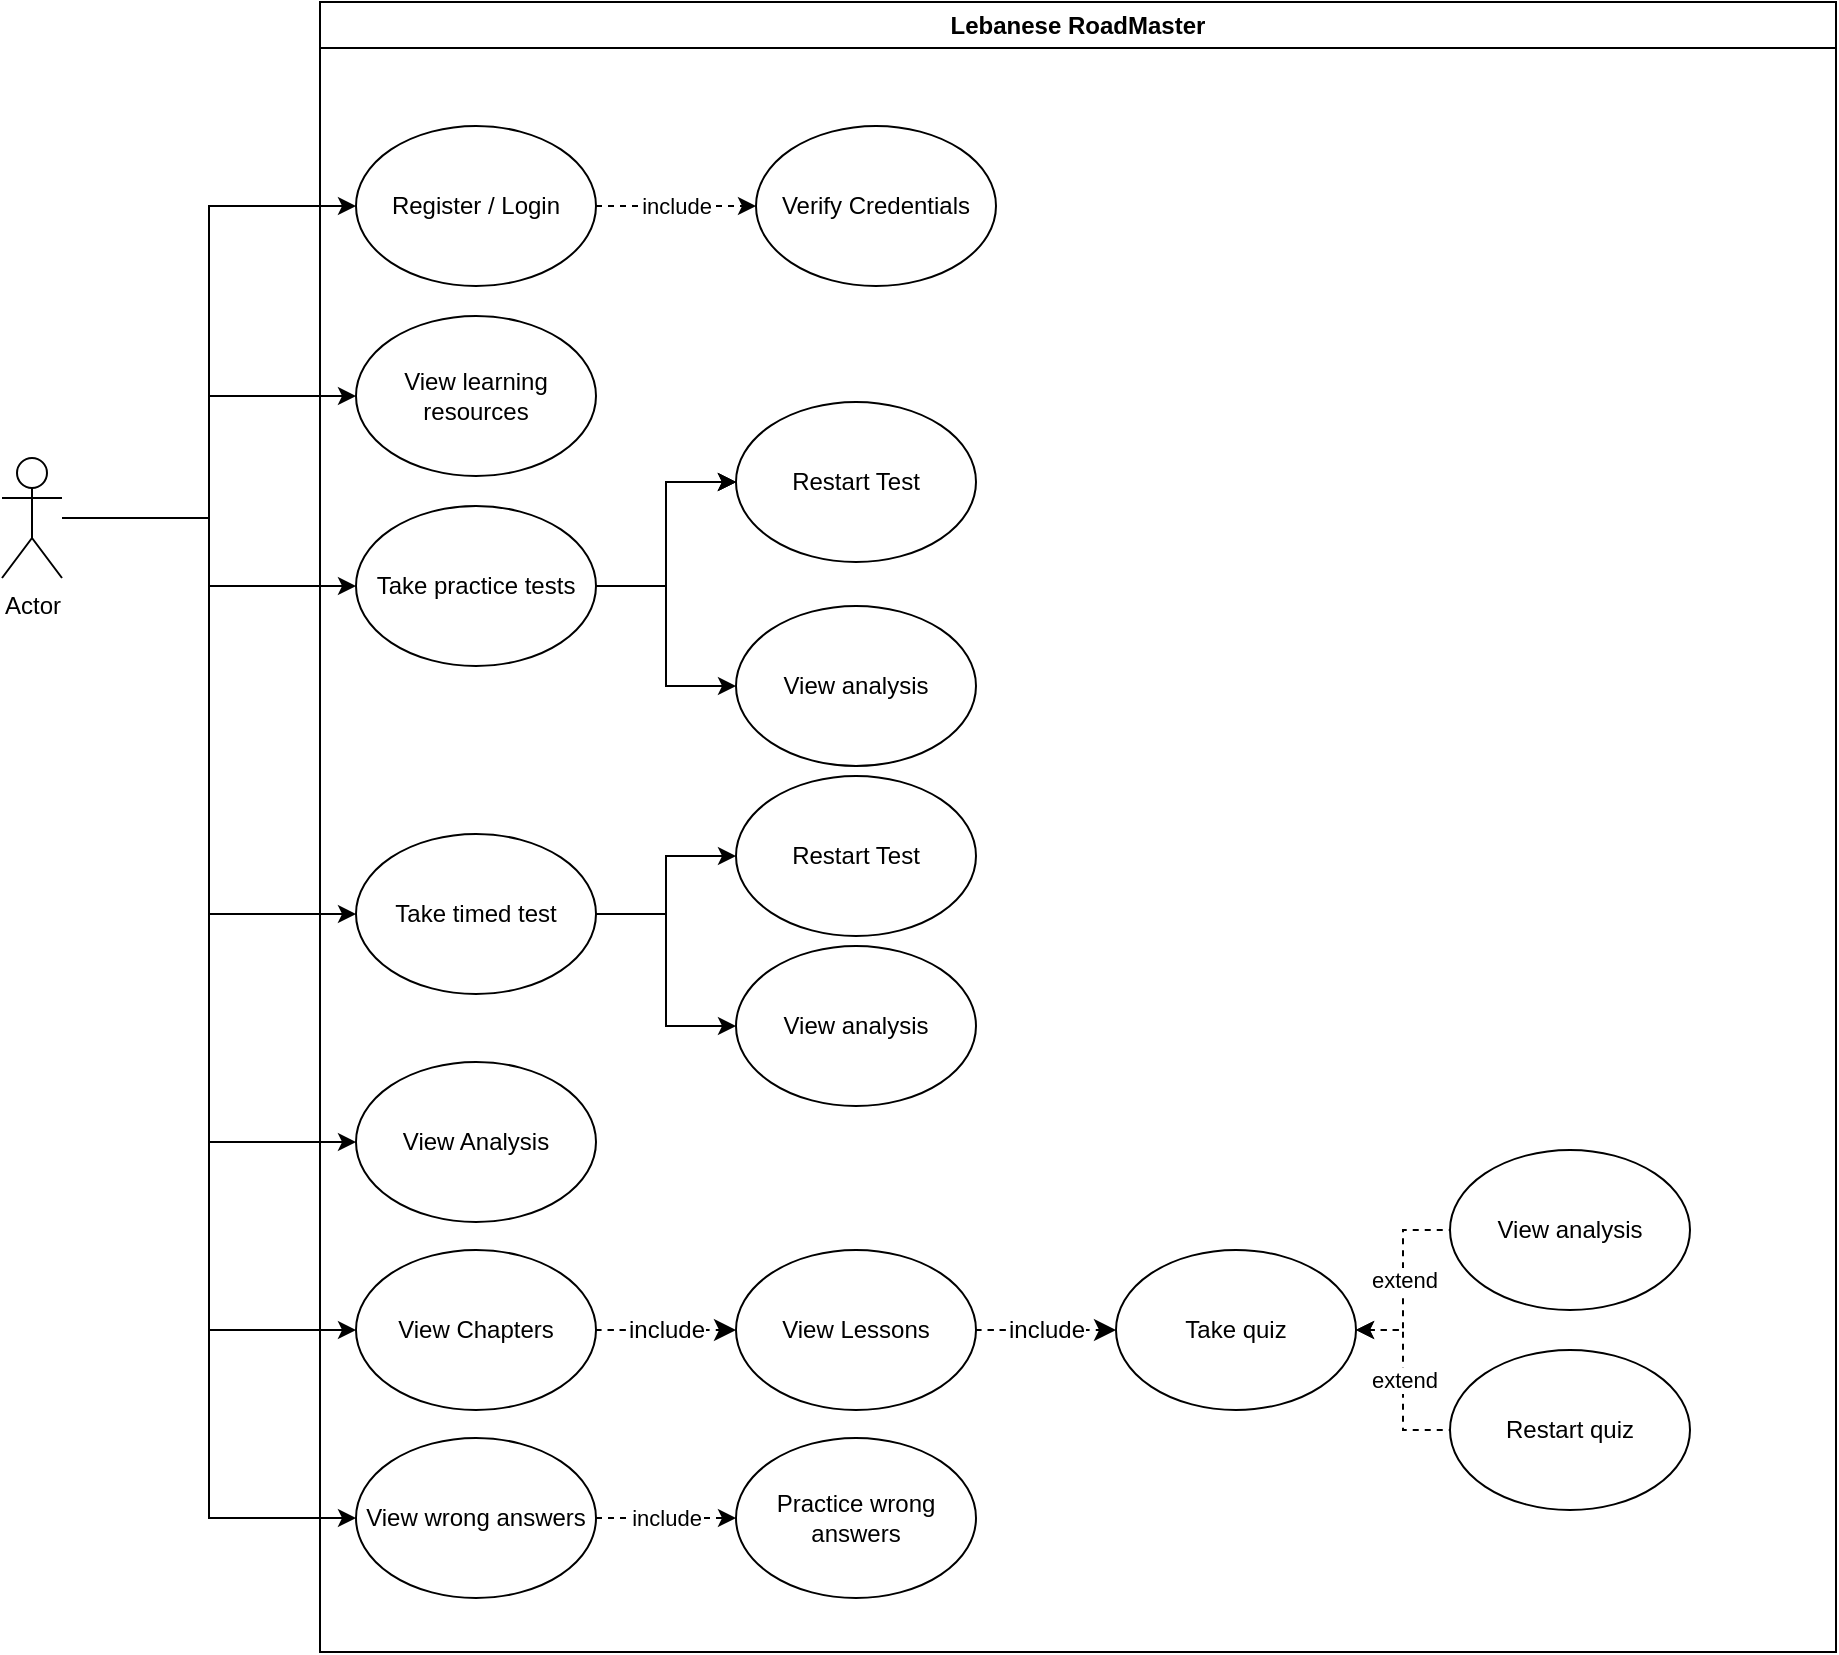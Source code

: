 <mxfile version="24.1.0" type="github">
  <diagram name="Page-1" id="a9nXN2quE7T6uwVGuVTD">
    <mxGraphModel dx="2197" dy="1737" grid="0" gridSize="10" guides="1" tooltips="1" connect="1" arrows="1" fold="1" page="0" pageScale="1" pageWidth="827" pageHeight="1169" math="0" shadow="0">
      <root>
        <mxCell id="0" />
        <mxCell id="1" parent="0" />
        <mxCell id="gtIS12oJgEHRc71Ok89v-1" value="Lebanese RoadMaster" style="swimlane;whiteSpace=wrap;html=1;" parent="1" vertex="1">
          <mxGeometry x="-372" y="-737" width="758" height="825" as="geometry" />
        </mxCell>
        <mxCell id="3jgQWHD6T8PO69y9kGVe-14" value="include" style="edgeStyle=orthogonalEdgeStyle;rounded=0;orthogonalLoop=1;jettySize=auto;html=1;dashed=1;" edge="1" parent="gtIS12oJgEHRc71Ok89v-1" source="gtIS12oJgEHRc71Ok89v-5" target="3jgQWHD6T8PO69y9kGVe-13">
          <mxGeometry relative="1" as="geometry" />
        </mxCell>
        <mxCell id="gtIS12oJgEHRc71Ok89v-5" value="Register / Login" style="ellipse;whiteSpace=wrap;html=1;" parent="gtIS12oJgEHRc71Ok89v-1" vertex="1">
          <mxGeometry x="18" y="62" width="120" height="80" as="geometry" />
        </mxCell>
        <mxCell id="gtIS12oJgEHRc71Ok89v-6" value="View learning resources" style="ellipse;whiteSpace=wrap;html=1;" parent="gtIS12oJgEHRc71Ok89v-1" vertex="1">
          <mxGeometry x="18" y="157" width="120" height="80" as="geometry" />
        </mxCell>
        <mxCell id="3jgQWHD6T8PO69y9kGVe-22" value="" style="edgeStyle=orthogonalEdgeStyle;rounded=0;orthogonalLoop=1;jettySize=auto;html=1;" edge="1" parent="gtIS12oJgEHRc71Ok89v-1" source="gtIS12oJgEHRc71Ok89v-7" target="3jgQWHD6T8PO69y9kGVe-21">
          <mxGeometry relative="1" as="geometry" />
        </mxCell>
        <mxCell id="3jgQWHD6T8PO69y9kGVe-23" value="" style="edgeStyle=orthogonalEdgeStyle;rounded=0;orthogonalLoop=1;jettySize=auto;html=1;" edge="1" parent="gtIS12oJgEHRc71Ok89v-1" source="gtIS12oJgEHRc71Ok89v-7" target="3jgQWHD6T8PO69y9kGVe-21">
          <mxGeometry relative="1" as="geometry" />
        </mxCell>
        <mxCell id="3jgQWHD6T8PO69y9kGVe-24" value="" style="edgeStyle=orthogonalEdgeStyle;rounded=0;orthogonalLoop=1;jettySize=auto;html=1;" edge="1" parent="gtIS12oJgEHRc71Ok89v-1" source="gtIS12oJgEHRc71Ok89v-7" target="3jgQWHD6T8PO69y9kGVe-21">
          <mxGeometry relative="1" as="geometry" />
        </mxCell>
        <mxCell id="3jgQWHD6T8PO69y9kGVe-26" style="edgeStyle=orthogonalEdgeStyle;rounded=0;orthogonalLoop=1;jettySize=auto;html=1;entryX=0;entryY=0.5;entryDx=0;entryDy=0;" edge="1" parent="gtIS12oJgEHRc71Ok89v-1" source="gtIS12oJgEHRc71Ok89v-7" target="3jgQWHD6T8PO69y9kGVe-25">
          <mxGeometry relative="1" as="geometry" />
        </mxCell>
        <mxCell id="gtIS12oJgEHRc71Ok89v-7" value="Take practice tests" style="ellipse;whiteSpace=wrap;html=1;" parent="gtIS12oJgEHRc71Ok89v-1" vertex="1">
          <mxGeometry x="18" y="252" width="120" height="80" as="geometry" />
        </mxCell>
        <mxCell id="gtIS12oJgEHRc71Ok89v-10" value="include" style="edgeStyle=none;curved=1;rounded=0;orthogonalLoop=1;jettySize=auto;html=1;fontSize=12;startSize=8;endSize=8;endArrow=classic;endFill=1;startArrow=none;startFill=0;dashed=1;" parent="gtIS12oJgEHRc71Ok89v-1" source="gtIS12oJgEHRc71Ok89v-8" target="gtIS12oJgEHRc71Ok89v-9" edge="1">
          <mxGeometry relative="1" as="geometry">
            <mxPoint as="offset" />
          </mxGeometry>
        </mxCell>
        <mxCell id="gtIS12oJgEHRc71Ok89v-8" value="View Chapters" style="ellipse;whiteSpace=wrap;html=1;" parent="gtIS12oJgEHRc71Ok89v-1" vertex="1">
          <mxGeometry x="18" y="624" width="120" height="80" as="geometry" />
        </mxCell>
        <mxCell id="gtIS12oJgEHRc71Ok89v-14" value="include" style="edgeStyle=none;curved=1;rounded=0;orthogonalLoop=1;jettySize=auto;html=1;fontSize=12;startSize=8;endSize=8;dashed=1;endArrow=classic;endFill=1;startArrow=none;startFill=0;" parent="gtIS12oJgEHRc71Ok89v-1" source="gtIS12oJgEHRc71Ok89v-9" target="gtIS12oJgEHRc71Ok89v-13" edge="1">
          <mxGeometry relative="1" as="geometry" />
        </mxCell>
        <mxCell id="gtIS12oJgEHRc71Ok89v-9" value="View Lessons" style="ellipse;whiteSpace=wrap;html=1;" parent="gtIS12oJgEHRc71Ok89v-1" vertex="1">
          <mxGeometry x="208" y="624" width="120" height="80" as="geometry" />
        </mxCell>
        <mxCell id="3jgQWHD6T8PO69y9kGVe-7" value="extend" style="edgeStyle=orthogonalEdgeStyle;rounded=0;orthogonalLoop=1;jettySize=auto;html=1;dashed=1;endArrow=none;endFill=0;startArrow=classic;startFill=1;" edge="1" parent="gtIS12oJgEHRc71Ok89v-1" source="gtIS12oJgEHRc71Ok89v-13" target="3jgQWHD6T8PO69y9kGVe-5">
          <mxGeometry relative="1" as="geometry" />
        </mxCell>
        <mxCell id="3jgQWHD6T8PO69y9kGVe-8" value="extend" style="edgeStyle=orthogonalEdgeStyle;rounded=0;orthogonalLoop=1;jettySize=auto;html=1;entryX=0;entryY=0.5;entryDx=0;entryDy=0;dashed=1;startArrow=classic;startFill=1;endArrow=none;endFill=0;" edge="1" parent="gtIS12oJgEHRc71Ok89v-1" source="gtIS12oJgEHRc71Ok89v-13" target="3jgQWHD6T8PO69y9kGVe-6">
          <mxGeometry relative="1" as="geometry" />
        </mxCell>
        <mxCell id="gtIS12oJgEHRc71Ok89v-13" value="Take quiz" style="ellipse;whiteSpace=wrap;html=1;" parent="gtIS12oJgEHRc71Ok89v-1" vertex="1">
          <mxGeometry x="398" y="624" width="120" height="80" as="geometry" />
        </mxCell>
        <mxCell id="3jgQWHD6T8PO69y9kGVe-5" value="View analysis" style="ellipse;whiteSpace=wrap;html=1;" vertex="1" parent="gtIS12oJgEHRc71Ok89v-1">
          <mxGeometry x="565" y="574" width="120" height="80" as="geometry" />
        </mxCell>
        <mxCell id="3jgQWHD6T8PO69y9kGVe-6" value="Restart quiz" style="ellipse;whiteSpace=wrap;html=1;" vertex="1" parent="gtIS12oJgEHRc71Ok89v-1">
          <mxGeometry x="565" y="674" width="120" height="80" as="geometry" />
        </mxCell>
        <mxCell id="3jgQWHD6T8PO69y9kGVe-9" value="View Analysis" style="ellipse;whiteSpace=wrap;html=1;" vertex="1" parent="gtIS12oJgEHRc71Ok89v-1">
          <mxGeometry x="18" y="530" width="120" height="80" as="geometry" />
        </mxCell>
        <mxCell id="3jgQWHD6T8PO69y9kGVe-28" value="" style="edgeStyle=orthogonalEdgeStyle;rounded=0;orthogonalLoop=1;jettySize=auto;html=1;" edge="1" parent="gtIS12oJgEHRc71Ok89v-1" source="3jgQWHD6T8PO69y9kGVe-12" target="3jgQWHD6T8PO69y9kGVe-27">
          <mxGeometry relative="1" as="geometry" />
        </mxCell>
        <mxCell id="3jgQWHD6T8PO69y9kGVe-30" style="edgeStyle=orthogonalEdgeStyle;rounded=0;orthogonalLoop=1;jettySize=auto;html=1;" edge="1" parent="gtIS12oJgEHRc71Ok89v-1" source="3jgQWHD6T8PO69y9kGVe-12" target="3jgQWHD6T8PO69y9kGVe-29">
          <mxGeometry relative="1" as="geometry" />
        </mxCell>
        <mxCell id="3jgQWHD6T8PO69y9kGVe-12" value="Take timed test" style="ellipse;whiteSpace=wrap;html=1;" vertex="1" parent="gtIS12oJgEHRc71Ok89v-1">
          <mxGeometry x="18" y="416" width="120" height="80" as="geometry" />
        </mxCell>
        <mxCell id="3jgQWHD6T8PO69y9kGVe-13" value="Verify Credentials" style="ellipse;whiteSpace=wrap;html=1;" vertex="1" parent="gtIS12oJgEHRc71Ok89v-1">
          <mxGeometry x="218" y="62" width="120" height="80" as="geometry" />
        </mxCell>
        <mxCell id="3jgQWHD6T8PO69y9kGVe-21" value="Restart Test" style="ellipse;whiteSpace=wrap;html=1;" vertex="1" parent="gtIS12oJgEHRc71Ok89v-1">
          <mxGeometry x="208" y="200" width="120" height="80" as="geometry" />
        </mxCell>
        <mxCell id="3jgQWHD6T8PO69y9kGVe-25" value="View analysis" style="ellipse;whiteSpace=wrap;html=1;" vertex="1" parent="gtIS12oJgEHRc71Ok89v-1">
          <mxGeometry x="208" y="302" width="120" height="80" as="geometry" />
        </mxCell>
        <mxCell id="3jgQWHD6T8PO69y9kGVe-27" value="Restart Test" style="ellipse;whiteSpace=wrap;html=1;" vertex="1" parent="gtIS12oJgEHRc71Ok89v-1">
          <mxGeometry x="208" y="387" width="120" height="80" as="geometry" />
        </mxCell>
        <mxCell id="3jgQWHD6T8PO69y9kGVe-29" value="View analysis" style="ellipse;whiteSpace=wrap;html=1;" vertex="1" parent="gtIS12oJgEHRc71Ok89v-1">
          <mxGeometry x="208" y="472" width="120" height="80" as="geometry" />
        </mxCell>
        <mxCell id="3jgQWHD6T8PO69y9kGVe-34" value="include" style="edgeStyle=orthogonalEdgeStyle;rounded=0;orthogonalLoop=1;jettySize=auto;html=1;dashed=1;" edge="1" parent="gtIS12oJgEHRc71Ok89v-1" source="3jgQWHD6T8PO69y9kGVe-31" target="3jgQWHD6T8PO69y9kGVe-33">
          <mxGeometry relative="1" as="geometry" />
        </mxCell>
        <mxCell id="3jgQWHD6T8PO69y9kGVe-31" value="View wrong answers" style="ellipse;whiteSpace=wrap;html=1;direction=west;" vertex="1" parent="gtIS12oJgEHRc71Ok89v-1">
          <mxGeometry x="18" y="718" width="120" height="80" as="geometry" />
        </mxCell>
        <mxCell id="3jgQWHD6T8PO69y9kGVe-33" value="Practice wrong answers" style="ellipse;whiteSpace=wrap;html=1;direction=west;" vertex="1" parent="gtIS12oJgEHRc71Ok89v-1">
          <mxGeometry x="208" y="718" width="120" height="80" as="geometry" />
        </mxCell>
        <mxCell id="3jgQWHD6T8PO69y9kGVe-15" style="edgeStyle=orthogonalEdgeStyle;rounded=0;orthogonalLoop=1;jettySize=auto;html=1;entryX=0;entryY=0.5;entryDx=0;entryDy=0;" edge="1" parent="1" source="gtIS12oJgEHRc71Ok89v-2" target="gtIS12oJgEHRc71Ok89v-5">
          <mxGeometry relative="1" as="geometry" />
        </mxCell>
        <mxCell id="3jgQWHD6T8PO69y9kGVe-16" style="edgeStyle=orthogonalEdgeStyle;rounded=0;orthogonalLoop=1;jettySize=auto;html=1;entryX=0;entryY=0.5;entryDx=0;entryDy=0;" edge="1" parent="1" source="gtIS12oJgEHRc71Ok89v-2" target="gtIS12oJgEHRc71Ok89v-6">
          <mxGeometry relative="1" as="geometry" />
        </mxCell>
        <mxCell id="3jgQWHD6T8PO69y9kGVe-17" style="edgeStyle=orthogonalEdgeStyle;rounded=0;orthogonalLoop=1;jettySize=auto;html=1;" edge="1" parent="1" source="gtIS12oJgEHRc71Ok89v-2" target="gtIS12oJgEHRc71Ok89v-7">
          <mxGeometry relative="1" as="geometry" />
        </mxCell>
        <mxCell id="3jgQWHD6T8PO69y9kGVe-18" style="edgeStyle=orthogonalEdgeStyle;rounded=0;orthogonalLoop=1;jettySize=auto;html=1;entryX=0;entryY=0.5;entryDx=0;entryDy=0;" edge="1" parent="1" source="gtIS12oJgEHRc71Ok89v-2" target="3jgQWHD6T8PO69y9kGVe-12">
          <mxGeometry relative="1" as="geometry" />
        </mxCell>
        <mxCell id="3jgQWHD6T8PO69y9kGVe-19" style="edgeStyle=orthogonalEdgeStyle;rounded=0;orthogonalLoop=1;jettySize=auto;html=1;entryX=0;entryY=0.5;entryDx=0;entryDy=0;" edge="1" parent="1" source="gtIS12oJgEHRc71Ok89v-2" target="gtIS12oJgEHRc71Ok89v-8">
          <mxGeometry relative="1" as="geometry" />
        </mxCell>
        <mxCell id="3jgQWHD6T8PO69y9kGVe-20" style="edgeStyle=orthogonalEdgeStyle;rounded=0;orthogonalLoop=1;jettySize=auto;html=1;entryX=0;entryY=0.5;entryDx=0;entryDy=0;" edge="1" parent="1" source="gtIS12oJgEHRc71Ok89v-2" target="3jgQWHD6T8PO69y9kGVe-9">
          <mxGeometry relative="1" as="geometry" />
        </mxCell>
        <mxCell id="3jgQWHD6T8PO69y9kGVe-32" style="edgeStyle=orthogonalEdgeStyle;rounded=0;orthogonalLoop=1;jettySize=auto;html=1;entryX=1;entryY=0.5;entryDx=0;entryDy=0;" edge="1" parent="1" source="gtIS12oJgEHRc71Ok89v-2" target="3jgQWHD6T8PO69y9kGVe-31">
          <mxGeometry relative="1" as="geometry" />
        </mxCell>
        <mxCell id="gtIS12oJgEHRc71Ok89v-2" value="Actor" style="shape=umlActor;verticalLabelPosition=bottom;verticalAlign=top;html=1;outlineConnect=0;" parent="1" vertex="1">
          <mxGeometry x="-531" y="-509" width="30" height="60" as="geometry" />
        </mxCell>
      </root>
    </mxGraphModel>
  </diagram>
</mxfile>
